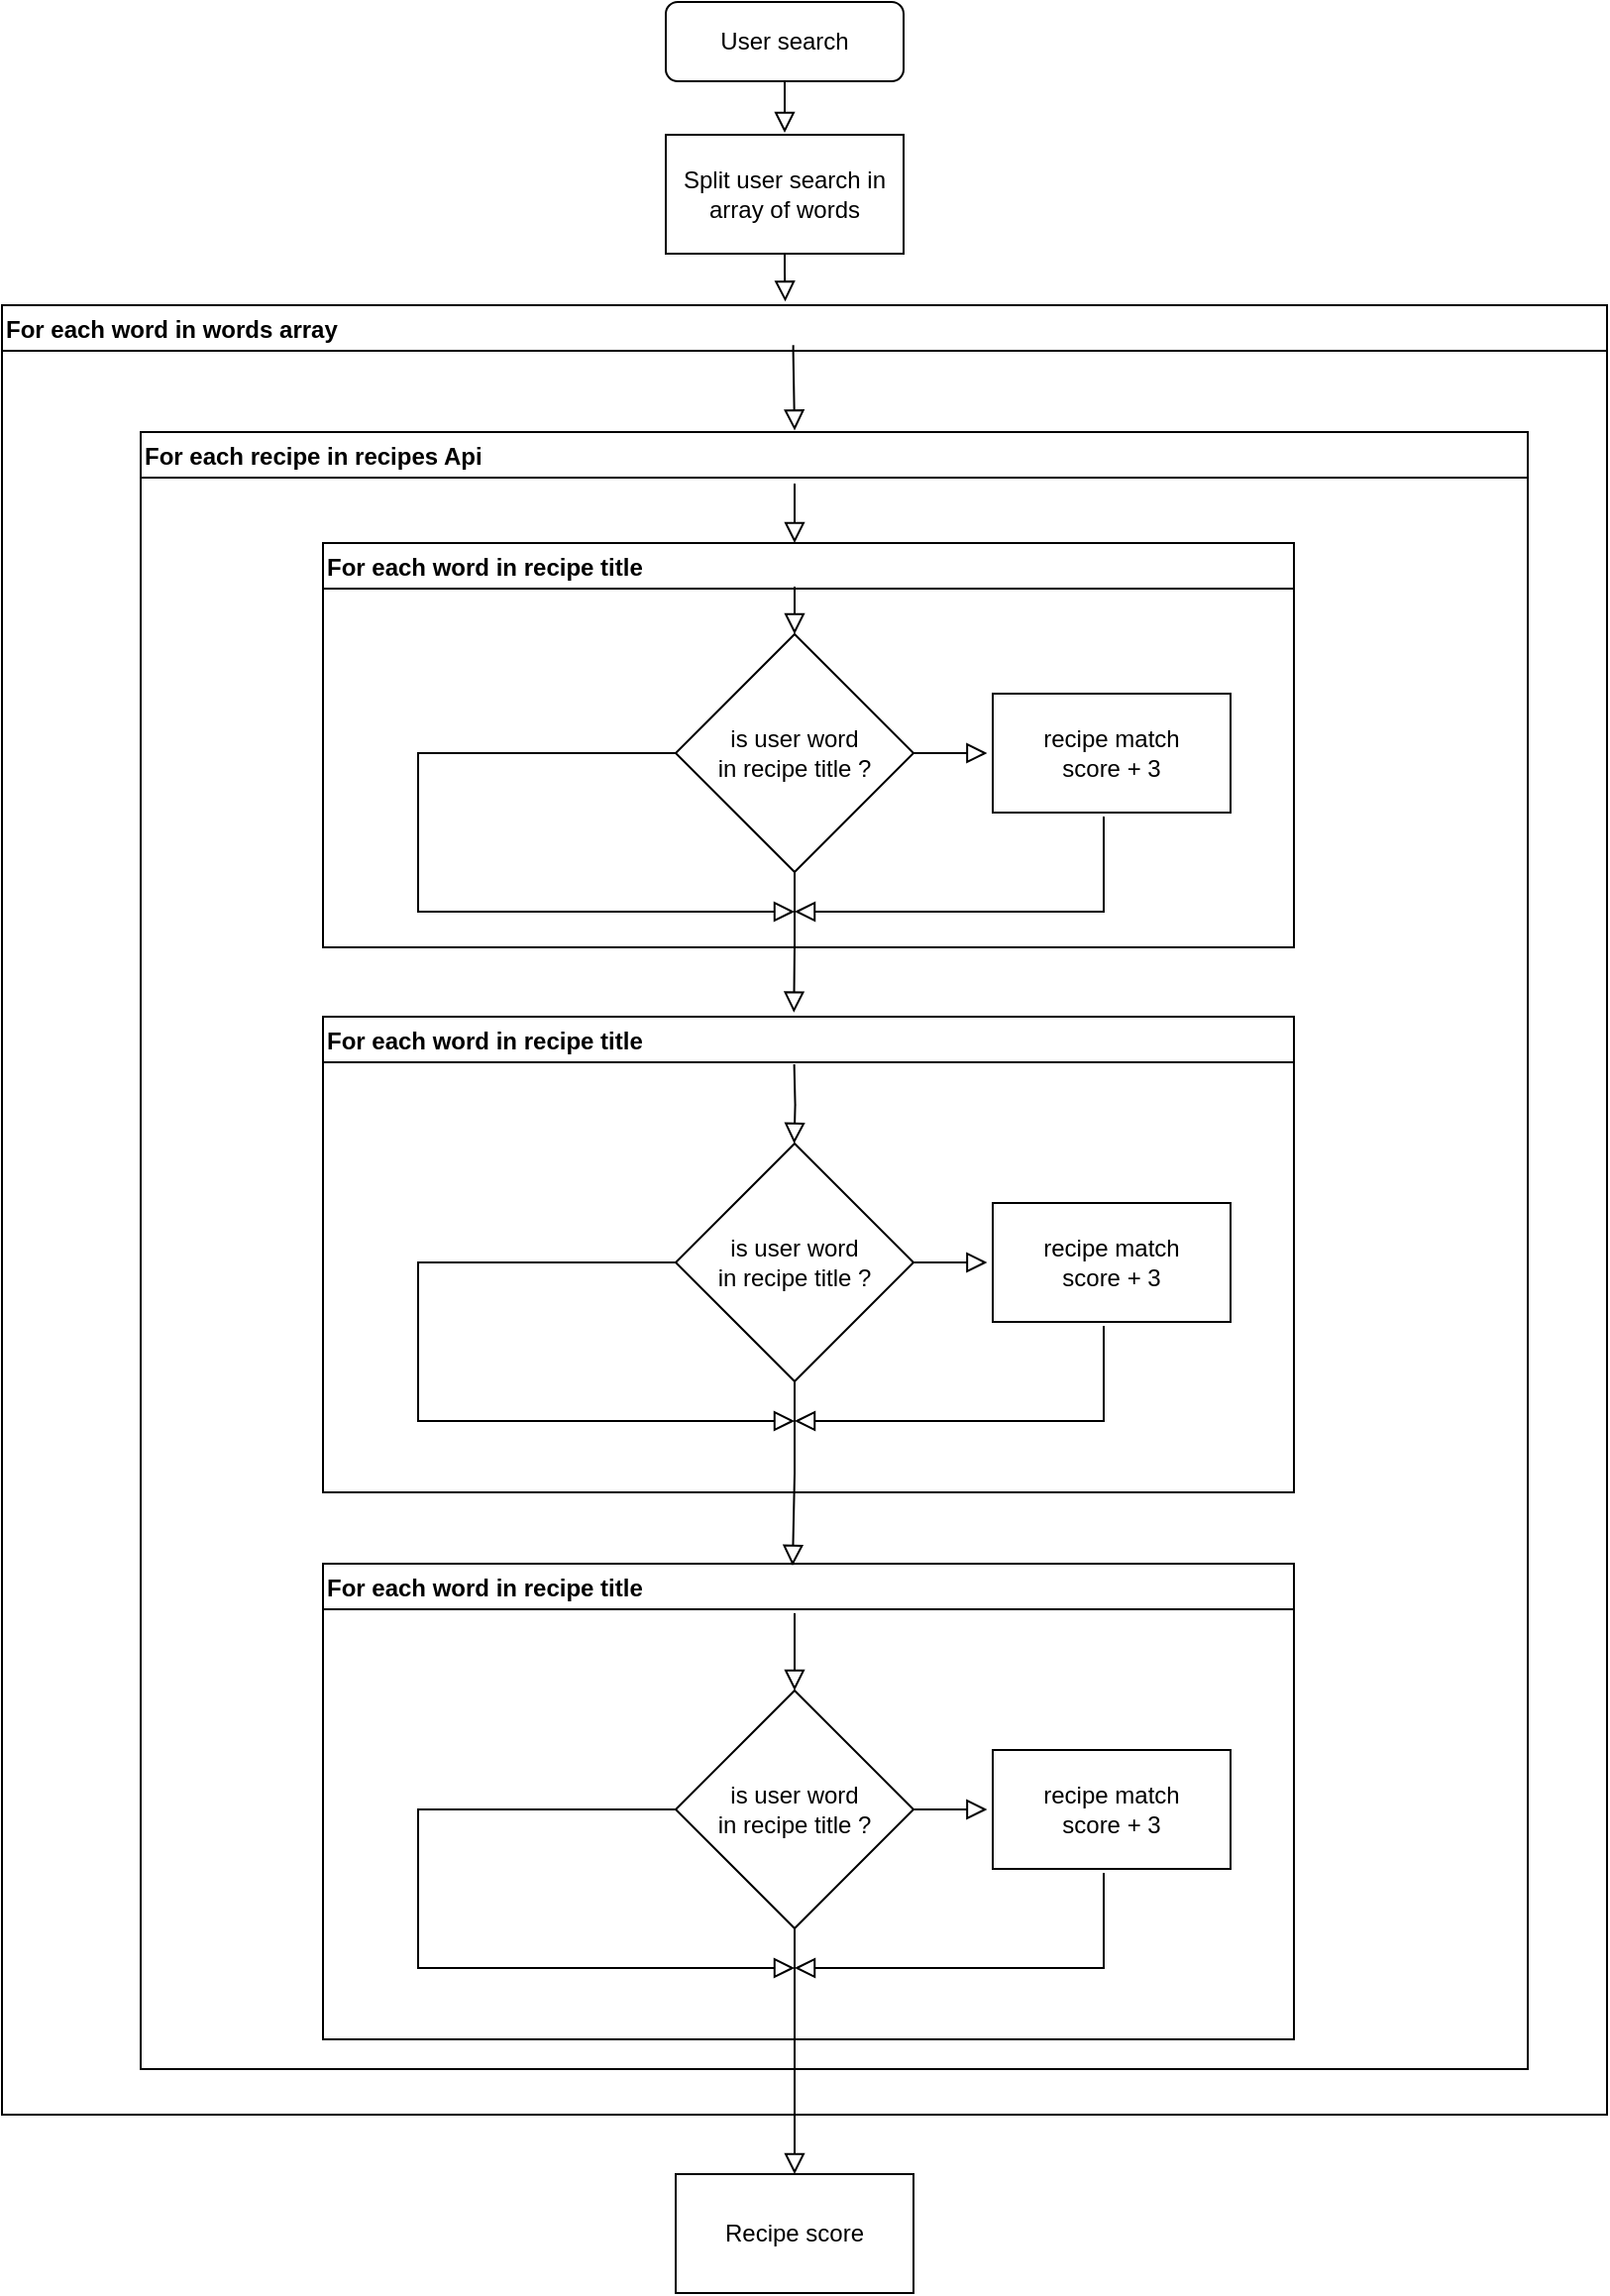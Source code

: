 <mxfile version="15.1.4" type="device"><diagram id="C5RBs43oDa-KdzZeNtuy" name="Page-1"><mxGraphModel dx="2187" dy="720" grid="1" gridSize="10" guides="1" tooltips="1" connect="1" arrows="1" fold="1" page="1" pageScale="1" pageWidth="827" pageHeight="1169" math="0" shadow="0"><root><mxCell id="WIyWlLk6GJQsqaUBKTNV-0"/><mxCell id="WIyWlLk6GJQsqaUBKTNV-1" parent="WIyWlLk6GJQsqaUBKTNV-0"/><mxCell id="WIyWlLk6GJQsqaUBKTNV-3" value="User search" style="rounded=1;whiteSpace=wrap;html=1;fontSize=12;glass=0;strokeWidth=1;shadow=0;" parent="WIyWlLk6GJQsqaUBKTNV-1" vertex="1"><mxGeometry x="-485" y="4" width="120" height="40" as="geometry"/></mxCell><mxCell id="oiuWuL0waFZZIQFkaJH1-0" value="Split user search in array of words" style="rounded=0;whiteSpace=wrap;html=1;" vertex="1" parent="WIyWlLk6GJQsqaUBKTNV-1"><mxGeometry x="-485" y="71" width="120" height="60" as="geometry"/></mxCell><mxCell id="oiuWuL0waFZZIQFkaJH1-48" value="For each word in words array" style="swimlane;align=left;" vertex="1" parent="WIyWlLk6GJQsqaUBKTNV-1"><mxGeometry x="-820" y="157" width="810" height="913" as="geometry"/></mxCell><mxCell id="oiuWuL0waFZZIQFkaJH1-32" value="For each recipe in recipes Api" style="swimlane;align=left;" vertex="1" parent="oiuWuL0waFZZIQFkaJH1-48"><mxGeometry x="70" y="64" width="700" height="826" as="geometry"><mxRectangle x="-10" y="460" width="140" height="23" as="alternateBounds"/></mxGeometry></mxCell><mxCell id="oiuWuL0waFZZIQFkaJH1-63" value="For each word in recipe title" style="swimlane;align=left;" vertex="1" parent="oiuWuL0waFZZIQFkaJH1-32"><mxGeometry x="92" y="56" width="490" height="204" as="geometry"/></mxCell><mxCell id="oiuWuL0waFZZIQFkaJH1-5" value="&lt;div&gt;recipe match&lt;/div&gt;&lt;div&gt; score + 3&lt;/div&gt;" style="rounded=0;whiteSpace=wrap;html=1;" vertex="1" parent="oiuWuL0waFZZIQFkaJH1-63"><mxGeometry x="338" y="76" width="120" height="60" as="geometry"/></mxCell><mxCell id="oiuWuL0waFZZIQFkaJH1-15" value="" style="rounded=0;html=1;jettySize=auto;orthogonalLoop=1;fontSize=11;endArrow=block;endFill=0;endSize=8;strokeWidth=1;shadow=0;labelBackgroundColor=none;edgeStyle=orthogonalEdgeStyle;entryX=-0.023;entryY=0.497;entryDx=0;entryDy=0;entryPerimeter=0;exitX=1;exitY=0.5;exitDx=0;exitDy=0;" edge="1" parent="oiuWuL0waFZZIQFkaJH1-63" source="oiuWuL0waFZZIQFkaJH1-3" target="oiuWuL0waFZZIQFkaJH1-5"><mxGeometry relative="1" as="geometry"><mxPoint x="338" y="46" as="sourcePoint"/><mxPoint x="338" y="96.0" as="targetPoint"/><Array as="points"/></mxGeometry></mxCell><mxCell id="oiuWuL0waFZZIQFkaJH1-20" value="" style="rounded=0;html=1;jettySize=auto;orthogonalLoop=1;fontSize=11;endArrow=block;endFill=0;endSize=8;strokeWidth=1;shadow=0;labelBackgroundColor=none;edgeStyle=orthogonalEdgeStyle;" edge="1" parent="oiuWuL0waFZZIQFkaJH1-63"><mxGeometry relative="1" as="geometry"><mxPoint x="394" y="138" as="sourcePoint"/><mxPoint x="238" y="186" as="targetPoint"/><Array as="points"><mxPoint x="394" y="186"/></Array></mxGeometry></mxCell><mxCell id="oiuWuL0waFZZIQFkaJH1-24" value="" style="rounded=0;html=1;jettySize=auto;orthogonalLoop=1;fontSize=11;endArrow=block;endFill=0;endSize=8;strokeWidth=1;shadow=0;labelBackgroundColor=none;edgeStyle=orthogonalEdgeStyle;exitX=0;exitY=0.5;exitDx=0;exitDy=0;" edge="1" parent="oiuWuL0waFZZIQFkaJH1-63" source="oiuWuL0waFZZIQFkaJH1-3"><mxGeometry relative="1" as="geometry"><mxPoint x="308" y="116" as="sourcePoint"/><mxPoint x="238" y="186" as="targetPoint"/><Array as="points"><mxPoint x="48" y="106"/><mxPoint x="48" y="186"/></Array></mxGeometry></mxCell><mxCell id="oiuWuL0waFZZIQFkaJH1-3" value="&lt;div&gt;is user word&lt;/div&gt;&lt;div&gt; in recipe title ?&lt;/div&gt;" style="rhombus;whiteSpace=wrap;html=1;" vertex="1" parent="oiuWuL0waFZZIQFkaJH1-63"><mxGeometry x="178" y="46" width="120" height="120" as="geometry"/></mxCell><mxCell id="oiuWuL0waFZZIQFkaJH1-83" value="For each word in recipe title" style="swimlane;align=left;" vertex="1" parent="oiuWuL0waFZZIQFkaJH1-32"><mxGeometry x="92" y="295" width="490" height="240" as="geometry"/></mxCell><mxCell id="oiuWuL0waFZZIQFkaJH1-84" value="&lt;div&gt;recipe match&lt;/div&gt;&lt;div&gt; score + 3&lt;/div&gt;" style="rounded=0;whiteSpace=wrap;html=1;" vertex="1" parent="oiuWuL0waFZZIQFkaJH1-83"><mxGeometry x="338" y="94" width="120" height="60" as="geometry"/></mxCell><mxCell id="oiuWuL0waFZZIQFkaJH1-85" value="" style="rounded=0;html=1;jettySize=auto;orthogonalLoop=1;fontSize=11;endArrow=block;endFill=0;endSize=8;strokeWidth=1;shadow=0;labelBackgroundColor=none;edgeStyle=orthogonalEdgeStyle;entryX=-0.023;entryY=0.497;entryDx=0;entryDy=0;entryPerimeter=0;exitX=1;exitY=0.5;exitDx=0;exitDy=0;" edge="1" parent="oiuWuL0waFZZIQFkaJH1-83" source="oiuWuL0waFZZIQFkaJH1-88" target="oiuWuL0waFZZIQFkaJH1-84"><mxGeometry relative="1" as="geometry"><mxPoint x="338" y="64" as="sourcePoint"/><mxPoint x="338" y="114.0" as="targetPoint"/><Array as="points"/></mxGeometry></mxCell><mxCell id="oiuWuL0waFZZIQFkaJH1-86" value="" style="rounded=0;html=1;jettySize=auto;orthogonalLoop=1;fontSize=11;endArrow=block;endFill=0;endSize=8;strokeWidth=1;shadow=0;labelBackgroundColor=none;edgeStyle=orthogonalEdgeStyle;" edge="1" parent="oiuWuL0waFZZIQFkaJH1-83"><mxGeometry relative="1" as="geometry"><mxPoint x="394" y="156" as="sourcePoint"/><mxPoint x="238" y="204" as="targetPoint"/><Array as="points"><mxPoint x="394" y="204"/></Array></mxGeometry></mxCell><mxCell id="oiuWuL0waFZZIQFkaJH1-87" value="" style="rounded=0;html=1;jettySize=auto;orthogonalLoop=1;fontSize=11;endArrow=block;endFill=0;endSize=8;strokeWidth=1;shadow=0;labelBackgroundColor=none;edgeStyle=orthogonalEdgeStyle;exitX=0;exitY=0.5;exitDx=0;exitDy=0;" edge="1" parent="oiuWuL0waFZZIQFkaJH1-83" source="oiuWuL0waFZZIQFkaJH1-88"><mxGeometry relative="1" as="geometry"><mxPoint x="308" y="134" as="sourcePoint"/><mxPoint x="238" y="204" as="targetPoint"/><Array as="points"><mxPoint x="48" y="124"/><mxPoint x="48" y="204"/></Array></mxGeometry></mxCell><mxCell id="oiuWuL0waFZZIQFkaJH1-88" value="&lt;div&gt;is user word&lt;/div&gt;&lt;div&gt; in recipe title ?&lt;/div&gt;" style="rhombus;whiteSpace=wrap;html=1;" vertex="1" parent="oiuWuL0waFZZIQFkaJH1-83"><mxGeometry x="178" y="64" width="120" height="120" as="geometry"/></mxCell><mxCell id="oiuWuL0waFZZIQFkaJH1-103" value="" style="rounded=0;html=1;jettySize=auto;orthogonalLoop=1;fontSize=11;endArrow=block;endFill=0;endSize=8;strokeWidth=1;shadow=0;labelBackgroundColor=none;edgeStyle=orthogonalEdgeStyle;exitX=0.5;exitY=1;exitDx=0;exitDy=0;" edge="1" parent="oiuWuL0waFZZIQFkaJH1-83"><mxGeometry relative="1" as="geometry"><mxPoint x="237.8" y="24" as="sourcePoint"/><mxPoint x="237.8" y="64.0" as="targetPoint"/><Array as="points"/></mxGeometry></mxCell><mxCell id="oiuWuL0waFZZIQFkaJH1-95" value="For each word in recipe title" style="swimlane;align=left;" vertex="1" parent="oiuWuL0waFZZIQFkaJH1-32"><mxGeometry x="92" y="571" width="490" height="240" as="geometry"/></mxCell><mxCell id="oiuWuL0waFZZIQFkaJH1-96" value="&lt;div&gt;recipe match&lt;/div&gt;&lt;div&gt; score + 3&lt;/div&gt;" style="rounded=0;whiteSpace=wrap;html=1;" vertex="1" parent="oiuWuL0waFZZIQFkaJH1-95"><mxGeometry x="338" y="94" width="120" height="60" as="geometry"/></mxCell><mxCell id="oiuWuL0waFZZIQFkaJH1-97" value="" style="rounded=0;html=1;jettySize=auto;orthogonalLoop=1;fontSize=11;endArrow=block;endFill=0;endSize=8;strokeWidth=1;shadow=0;labelBackgroundColor=none;edgeStyle=orthogonalEdgeStyle;entryX=-0.023;entryY=0.497;entryDx=0;entryDy=0;entryPerimeter=0;exitX=1;exitY=0.5;exitDx=0;exitDy=0;" edge="1" parent="oiuWuL0waFZZIQFkaJH1-95" source="oiuWuL0waFZZIQFkaJH1-100" target="oiuWuL0waFZZIQFkaJH1-96"><mxGeometry relative="1" as="geometry"><mxPoint x="338" y="64" as="sourcePoint"/><mxPoint x="338" y="114.0" as="targetPoint"/><Array as="points"/></mxGeometry></mxCell><mxCell id="oiuWuL0waFZZIQFkaJH1-98" value="" style="rounded=0;html=1;jettySize=auto;orthogonalLoop=1;fontSize=11;endArrow=block;endFill=0;endSize=8;strokeWidth=1;shadow=0;labelBackgroundColor=none;edgeStyle=orthogonalEdgeStyle;" edge="1" parent="oiuWuL0waFZZIQFkaJH1-95"><mxGeometry relative="1" as="geometry"><mxPoint x="394" y="156" as="sourcePoint"/><mxPoint x="238" y="204" as="targetPoint"/><Array as="points"><mxPoint x="394" y="204"/></Array></mxGeometry></mxCell><mxCell id="oiuWuL0waFZZIQFkaJH1-99" value="" style="rounded=0;html=1;jettySize=auto;orthogonalLoop=1;fontSize=11;endArrow=block;endFill=0;endSize=8;strokeWidth=1;shadow=0;labelBackgroundColor=none;edgeStyle=orthogonalEdgeStyle;exitX=0;exitY=0.5;exitDx=0;exitDy=0;" edge="1" parent="oiuWuL0waFZZIQFkaJH1-95" source="oiuWuL0waFZZIQFkaJH1-100"><mxGeometry relative="1" as="geometry"><mxPoint x="308" y="134" as="sourcePoint"/><mxPoint x="238" y="204" as="targetPoint"/><Array as="points"><mxPoint x="48" y="124"/><mxPoint x="48" y="204"/></Array></mxGeometry></mxCell><mxCell id="oiuWuL0waFZZIQFkaJH1-100" value="&lt;div&gt;is user word&lt;/div&gt;&lt;div&gt; in recipe title ?&lt;/div&gt;" style="rhombus;whiteSpace=wrap;html=1;" vertex="1" parent="oiuWuL0waFZZIQFkaJH1-95"><mxGeometry x="178" y="64" width="120" height="120" as="geometry"/></mxCell><mxCell id="oiuWuL0waFZZIQFkaJH1-105" value="" style="rounded=0;html=1;jettySize=auto;orthogonalLoop=1;fontSize=11;endArrow=block;endFill=0;endSize=8;strokeWidth=1;shadow=0;labelBackgroundColor=none;edgeStyle=orthogonalEdgeStyle;entryX=0.5;entryY=0;entryDx=0;entryDy=0;" edge="1" parent="oiuWuL0waFZZIQFkaJH1-95" target="oiuWuL0waFZZIQFkaJH1-100"><mxGeometry relative="1" as="geometry"><mxPoint x="238" y="25" as="sourcePoint"/><mxPoint x="218" y="80.0" as="targetPoint"/><Array as="points"/></mxGeometry></mxCell><mxCell id="oiuWuL0waFZZIQFkaJH1-102" value="" style="rounded=0;html=1;jettySize=auto;orthogonalLoop=1;fontSize=11;endArrow=block;endFill=0;endSize=8;strokeWidth=1;shadow=0;labelBackgroundColor=none;edgeStyle=orthogonalEdgeStyle;exitX=0.5;exitY=1;exitDx=0;exitDy=0;entryX=0.485;entryY=-0.009;entryDx=0;entryDy=0;entryPerimeter=0;" edge="1" parent="oiuWuL0waFZZIQFkaJH1-32" source="oiuWuL0waFZZIQFkaJH1-3" target="oiuWuL0waFZZIQFkaJH1-83"><mxGeometry relative="1" as="geometry"><mxPoint x="410" y="116" as="sourcePoint"/><mxPoint x="330" y="296" as="targetPoint"/><Array as="points"/></mxGeometry></mxCell><mxCell id="oiuWuL0waFZZIQFkaJH1-113" value="" style="rounded=0;html=1;jettySize=auto;orthogonalLoop=1;fontSize=11;endArrow=block;endFill=0;endSize=8;strokeWidth=1;shadow=0;labelBackgroundColor=none;edgeStyle=orthogonalEdgeStyle;entryX=0.5;entryY=0;entryDx=0;entryDy=0;" edge="1" parent="oiuWuL0waFZZIQFkaJH1-32"><mxGeometry relative="1" as="geometry"><mxPoint x="330" y="26" as="sourcePoint"/><mxPoint x="330" y="56" as="targetPoint"/><Array as="points"/></mxGeometry></mxCell><mxCell id="oiuWuL0waFZZIQFkaJH1-115" value="" style="rounded=0;html=1;jettySize=auto;orthogonalLoop=1;fontSize=11;endArrow=block;endFill=0;endSize=8;strokeWidth=1;shadow=0;labelBackgroundColor=none;edgeStyle=orthogonalEdgeStyle;exitX=0.5;exitY=1;exitDx=0;exitDy=0;" edge="1" parent="oiuWuL0waFZZIQFkaJH1-32" source="oiuWuL0waFZZIQFkaJH1-88"><mxGeometry relative="1" as="geometry"><mxPoint x="350" y="552" as="sourcePoint"/><mxPoint x="329" y="572" as="targetPoint"/><Array as="points"/></mxGeometry></mxCell><mxCell id="oiuWuL0waFZZIQFkaJH1-108" value="" style="rounded=0;html=1;jettySize=auto;orthogonalLoop=1;fontSize=11;endArrow=block;endFill=0;endSize=8;strokeWidth=1;shadow=0;labelBackgroundColor=none;edgeStyle=orthogonalEdgeStyle;entryX=0.471;entryY=-0.001;entryDx=0;entryDy=0;entryPerimeter=0;exitX=0.493;exitY=0.022;exitDx=0;exitDy=0;exitPerimeter=0;" edge="1" parent="oiuWuL0waFZZIQFkaJH1-48" source="oiuWuL0waFZZIQFkaJH1-48" target="oiuWuL0waFZZIQFkaJH1-32"><mxGeometry relative="1" as="geometry"><mxPoint x="393" y="23" as="sourcePoint"/><mxPoint x="400" y="80.0" as="targetPoint"/><Array as="points"><mxPoint x="399" y="23"/><mxPoint x="400" y="23"/><mxPoint x="400" y="63"/></Array></mxGeometry></mxCell><mxCell id="oiuWuL0waFZZIQFkaJH1-101" value="" style="rounded=0;html=1;jettySize=auto;orthogonalLoop=1;fontSize=11;endArrow=block;endFill=0;endSize=8;strokeWidth=1;shadow=0;labelBackgroundColor=none;edgeStyle=orthogonalEdgeStyle;entryX=0.5;entryY=0;entryDx=0;entryDy=0;" edge="1" parent="WIyWlLk6GJQsqaUBKTNV-1" target="oiuWuL0waFZZIQFkaJH1-3"><mxGeometry relative="1" as="geometry"><mxPoint x="-420" y="299" as="sourcePoint"/><mxPoint x="-420" y="337" as="targetPoint"/><Array as="points"/></mxGeometry></mxCell><mxCell id="oiuWuL0waFZZIQFkaJH1-29" value="Recipe score" style="rounded=0;whiteSpace=wrap;html=1;" vertex="1" parent="WIyWlLk6GJQsqaUBKTNV-1"><mxGeometry x="-480" y="1100" width="120" height="60" as="geometry"/></mxCell><mxCell id="oiuWuL0waFZZIQFkaJH1-106" value="" style="rounded=0;html=1;jettySize=auto;orthogonalLoop=1;fontSize=11;endArrow=block;endFill=0;endSize=8;strokeWidth=1;shadow=0;labelBackgroundColor=none;edgeStyle=orthogonalEdgeStyle;exitX=0.5;exitY=1;exitDx=0;exitDy=0;" edge="1" parent="WIyWlLk6GJQsqaUBKTNV-1" source="oiuWuL0waFZZIQFkaJH1-100" target="oiuWuL0waFZZIQFkaJH1-29"><mxGeometry relative="1" as="geometry"><mxPoint x="-450" y="1007" as="sourcePoint"/><mxPoint x="-420" y="1057" as="targetPoint"/><Array as="points"/></mxGeometry></mxCell><mxCell id="oiuWuL0waFZZIQFkaJH1-118" value="" style="rounded=0;html=1;jettySize=auto;orthogonalLoop=1;fontSize=11;endArrow=block;endFill=0;endSize=8;strokeWidth=1;shadow=0;labelBackgroundColor=none;edgeStyle=orthogonalEdgeStyle;exitX=0.5;exitY=1;exitDx=0;exitDy=0;" edge="1" parent="WIyWlLk6GJQsqaUBKTNV-1" source="WIyWlLk6GJQsqaUBKTNV-3"><mxGeometry relative="1" as="geometry"><mxPoint x="-320" y="60" as="sourcePoint"/><mxPoint x="-425" y="70" as="targetPoint"/><Array as="points"><mxPoint x="-425" y="60"/><mxPoint x="-425" y="60"/></Array></mxGeometry></mxCell><mxCell id="oiuWuL0waFZZIQFkaJH1-119" value="" style="rounded=0;html=1;jettySize=auto;orthogonalLoop=1;fontSize=11;endArrow=block;endFill=0;endSize=8;strokeWidth=1;shadow=0;labelBackgroundColor=none;edgeStyle=orthogonalEdgeStyle;exitX=0.5;exitY=1;exitDx=0;exitDy=0;entryX=0.488;entryY=-0.002;entryDx=0;entryDy=0;entryPerimeter=0;" edge="1" parent="WIyWlLk6GJQsqaUBKTNV-1" source="oiuWuL0waFZZIQFkaJH1-0" target="oiuWuL0waFZZIQFkaJH1-48"><mxGeometry relative="1" as="geometry"><mxPoint x="-415" y="54" as="sourcePoint"/><mxPoint x="-425" y="150" as="targetPoint"/><Array as="points"><mxPoint x="-425" y="140"/></Array></mxGeometry></mxCell></root></mxGraphModel></diagram></mxfile>